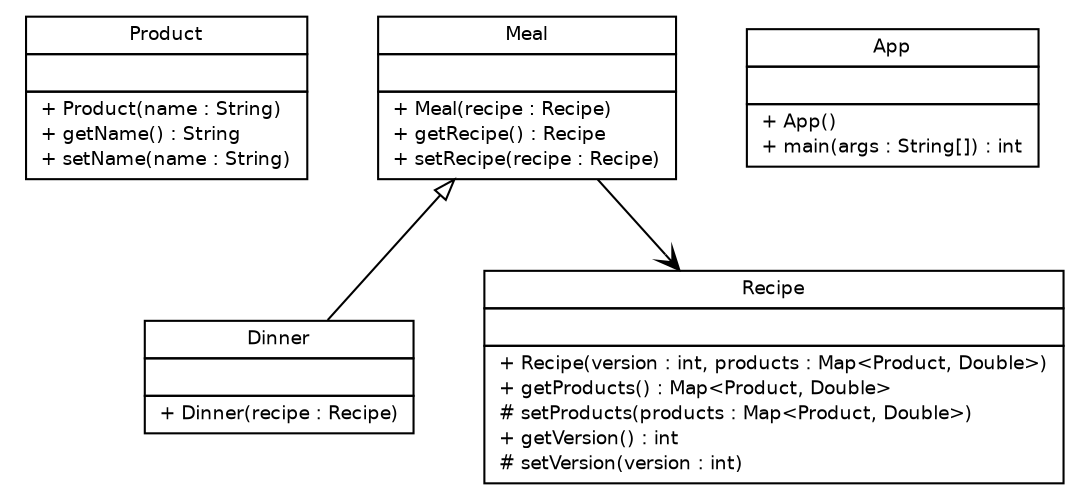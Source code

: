 #!/usr/local/bin/dot
#
# Class diagram 
# Generated by UMLGraph version R5_6-24-gf6e263 (http://www.umlgraph.org/)
#

digraph G {
	edge [fontname="Helvetica",fontsize=10,labelfontname="Helvetica",labelfontsize=10];
	node [fontname="Helvetica",fontsize=10,shape=plaintext];
	nodesep=0.25;
	ranksep=0.5;
	// org.nicepop.domain.Product
	c0 [label=<<table title="org.nicepop.domain.Product" border="0" cellborder="1" cellspacing="0" cellpadding="2" port="p" href="./Product.html">
		<tr><td><table border="0" cellspacing="0" cellpadding="1">
<tr><td align="center" balign="center"> Product </td></tr>
		</table></td></tr>
		<tr><td><table border="0" cellspacing="0" cellpadding="1">
<tr><td align="left" balign="left">  </td></tr>
		</table></td></tr>
		<tr><td><table border="0" cellspacing="0" cellpadding="1">
<tr><td align="left" balign="left"> + Product(name : String) </td></tr>
<tr><td align="left" balign="left"> + getName() : String </td></tr>
<tr><td align="left" balign="left"> + setName(name : String) </td></tr>
		</table></td></tr>
		</table>>, URL="./Product.html", fontname="Helvetica", fontcolor="black", fontsize=9.0];
	// org.nicepop.domain.Meal
	c1 [label=<<table title="org.nicepop.domain.Meal" border="0" cellborder="1" cellspacing="0" cellpadding="2" port="p" href="./Meal.html">
		<tr><td><table border="0" cellspacing="0" cellpadding="1">
<tr><td align="center" balign="center"> Meal </td></tr>
		</table></td></tr>
		<tr><td><table border="0" cellspacing="0" cellpadding="1">
<tr><td align="left" balign="left">  </td></tr>
		</table></td></tr>
		<tr><td><table border="0" cellspacing="0" cellpadding="1">
<tr><td align="left" balign="left"> + Meal(recipe : Recipe) </td></tr>
<tr><td align="left" balign="left"> + getRecipe() : Recipe </td></tr>
<tr><td align="left" balign="left"> + setRecipe(recipe : Recipe) </td></tr>
		</table></td></tr>
		</table>>, URL="./Meal.html", fontname="Helvetica", fontcolor="black", fontsize=9.0];
	// org.nicepop.domain.Dinner
	c2 [label=<<table title="org.nicepop.domain.Dinner" border="0" cellborder="1" cellspacing="0" cellpadding="2" port="p" href="./Dinner.html">
		<tr><td><table border="0" cellspacing="0" cellpadding="1">
<tr><td align="center" balign="center"> Dinner </td></tr>
		</table></td></tr>
		<tr><td><table border="0" cellspacing="0" cellpadding="1">
<tr><td align="left" balign="left">  </td></tr>
		</table></td></tr>
		<tr><td><table border="0" cellspacing="0" cellpadding="1">
<tr><td align="left" balign="left"> + Dinner(recipe : Recipe) </td></tr>
		</table></td></tr>
		</table>>, URL="./Dinner.html", fontname="Helvetica", fontcolor="black", fontsize=9.0];
	// org.nicepop.domain.Recipe
	c3 [label=<<table title="org.nicepop.domain.Recipe" border="0" cellborder="1" cellspacing="0" cellpadding="2" port="p" href="./Recipe.html">
		<tr><td><table border="0" cellspacing="0" cellpadding="1">
<tr><td align="center" balign="center"> Recipe </td></tr>
		</table></td></tr>
		<tr><td><table border="0" cellspacing="0" cellpadding="1">
<tr><td align="left" balign="left">  </td></tr>
		</table></td></tr>
		<tr><td><table border="0" cellspacing="0" cellpadding="1">
<tr><td align="left" balign="left"> + Recipe(version : int, products : Map&lt;Product, Double&gt;) </td></tr>
<tr><td align="left" balign="left"> + getProducts() : Map&lt;Product, Double&gt; </td></tr>
<tr><td align="left" balign="left"> # setProducts(products : Map&lt;Product, Double&gt;) </td></tr>
<tr><td align="left" balign="left"> + getVersion() : int </td></tr>
<tr><td align="left" balign="left"> # setVersion(version : int) </td></tr>
		</table></td></tr>
		</table>>, URL="./Recipe.html", fontname="Helvetica", fontcolor="black", fontsize=9.0];
	// org.nicepop.domain.App
	c4 [label=<<table title="org.nicepop.domain.App" border="0" cellborder="1" cellspacing="0" cellpadding="2" port="p" href="./App.html">
		<tr><td><table border="0" cellspacing="0" cellpadding="1">
<tr><td align="center" balign="center"> App </td></tr>
		</table></td></tr>
		<tr><td><table border="0" cellspacing="0" cellpadding="1">
<tr><td align="left" balign="left">  </td></tr>
		</table></td></tr>
		<tr><td><table border="0" cellspacing="0" cellpadding="1">
<tr><td align="left" balign="left"> + App() </td></tr>
<tr><td align="left" balign="left"> + main(args : String[]) : int </td></tr>
		</table></td></tr>
		</table>>, URL="./App.html", fontname="Helvetica", fontcolor="black", fontsize=9.0];
	//org.nicepop.domain.Dinner extends org.nicepop.domain.Meal
	c1:p -> c2:p [dir=back,arrowtail=empty];
	// org.nicepop.domain.Meal NAVASSOC org.nicepop.domain.Recipe
	c1:p -> c3:p [taillabel="", label="", headlabel="", fontname="Helvetica", fontcolor="black", fontsize=10.0, color="black", arrowhead=open];
}

